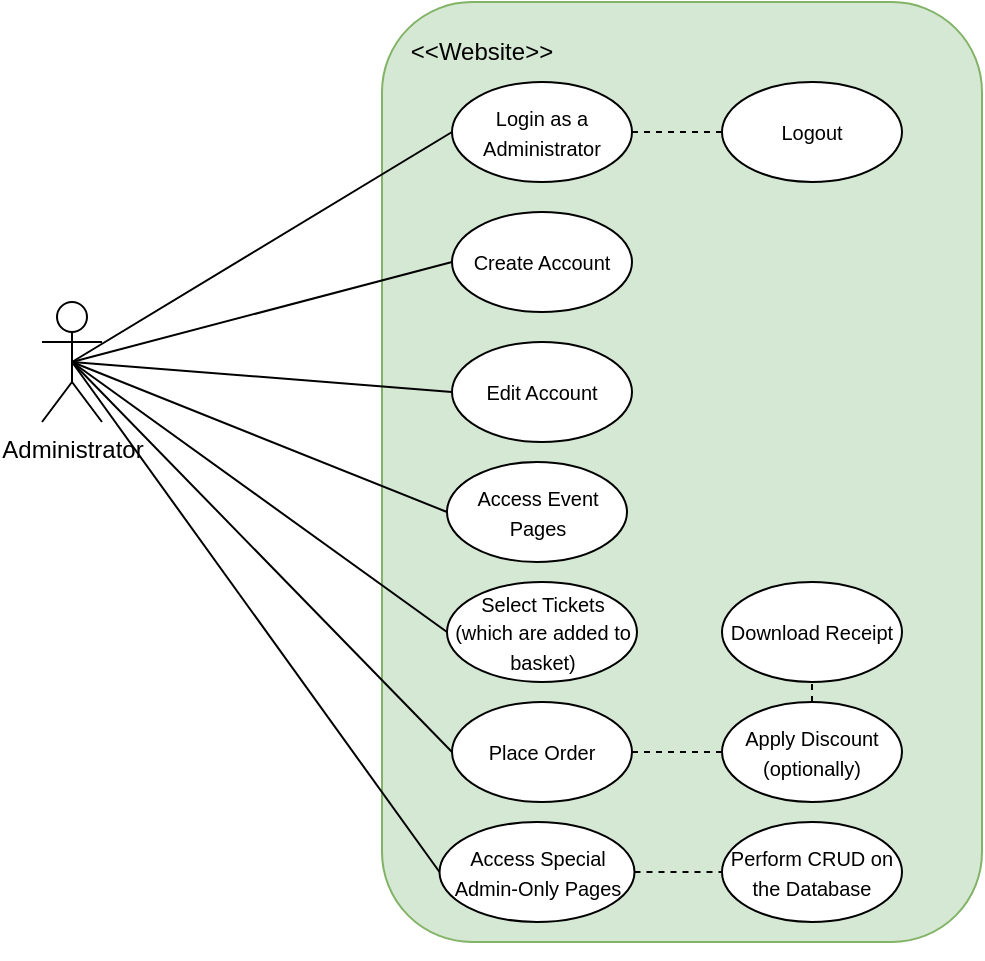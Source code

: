 <mxfile version="22.1.7" type="device">
  <diagram name="Page-1" id="M4MDFa5sSMsEJrdapGiB">
    <mxGraphModel dx="869" dy="479" grid="1" gridSize="10" guides="1" tooltips="1" connect="1" arrows="1" fold="1" page="1" pageScale="1" pageWidth="850" pageHeight="1100" math="0" shadow="0">
      <root>
        <mxCell id="0" />
        <mxCell id="1" parent="0" />
        <mxCell id="NOS_KkqrvJjTrkYH_-k0-1" value="Administrator" style="shape=umlActor;verticalLabelPosition=bottom;verticalAlign=top;html=1;" parent="1" vertex="1">
          <mxGeometry x="130" y="440" width="30" height="60" as="geometry" />
        </mxCell>
        <mxCell id="NOS_KkqrvJjTrkYH_-k0-2" value="" style="rounded=1;whiteSpace=wrap;html=1;fillColor=#d5e8d4;strokeColor=#82b366;" parent="1" vertex="1">
          <mxGeometry x="300" y="290" width="300" height="470" as="geometry" />
        </mxCell>
        <mxCell id="NOS_KkqrvJjTrkYH_-k0-3" value="&lt;font style=&quot;font-size: 10px;&quot;&gt;Login as a Administrator&lt;/font&gt;" style="ellipse;whiteSpace=wrap;html=1;" parent="1" vertex="1">
          <mxGeometry x="335" y="330" width="90" height="50" as="geometry" />
        </mxCell>
        <mxCell id="NOS_KkqrvJjTrkYH_-k0-5" value="" style="endArrow=none;html=1;rounded=0;exitX=0.5;exitY=0.5;exitDx=0;exitDy=0;exitPerimeter=0;entryX=0;entryY=0.5;entryDx=0;entryDy=0;" parent="1" source="NOS_KkqrvJjTrkYH_-k0-1" target="NOS_KkqrvJjTrkYH_-k0-3" edge="1">
          <mxGeometry width="50" height="50" relative="1" as="geometry">
            <mxPoint x="320" y="510" as="sourcePoint" />
            <mxPoint x="370" y="460" as="targetPoint" />
          </mxGeometry>
        </mxCell>
        <mxCell id="NOS_KkqrvJjTrkYH_-k0-12" value="&amp;lt;&amp;lt;Website&amp;gt;&amp;gt;" style="text;html=1;strokeColor=none;fillColor=none;align=center;verticalAlign=middle;whiteSpace=wrap;rounded=0;" parent="1" vertex="1">
          <mxGeometry x="320" y="300" width="60" height="30" as="geometry" />
        </mxCell>
        <mxCell id="NOS_KkqrvJjTrkYH_-k0-15" value="&lt;font style=&quot;font-size: 10px;&quot;&gt;Access Event Pages&lt;/font&gt;" style="ellipse;whiteSpace=wrap;html=1;" parent="1" vertex="1">
          <mxGeometry x="332.5" y="520" width="90" height="50" as="geometry" />
        </mxCell>
        <mxCell id="NOS_KkqrvJjTrkYH_-k0-16" value="&lt;font style=&quot;font-size: 10px;&quot;&gt;Select Tickets (which are added to basket)&lt;/font&gt;" style="ellipse;whiteSpace=wrap;html=1;" parent="1" vertex="1">
          <mxGeometry x="332.5" y="580" width="95" height="50" as="geometry" />
        </mxCell>
        <mxCell id="NOS_KkqrvJjTrkYH_-k0-17" value="&lt;font style=&quot;font-size: 10px;&quot;&gt;Logout&lt;/font&gt;" style="ellipse;whiteSpace=wrap;html=1;" parent="1" vertex="1">
          <mxGeometry x="470" y="330" width="90" height="50" as="geometry" />
        </mxCell>
        <mxCell id="NOS_KkqrvJjTrkYH_-k0-18" value="&lt;font style=&quot;font-size: 10px;&quot;&gt;Download Receipt&lt;/font&gt;" style="ellipse;whiteSpace=wrap;html=1;" parent="1" vertex="1">
          <mxGeometry x="470" y="580" width="90" height="50" as="geometry" />
        </mxCell>
        <mxCell id="NOS_KkqrvJjTrkYH_-k0-19" value="&lt;font style=&quot;font-size: 10px;&quot;&gt;Place Order&lt;/font&gt;" style="ellipse;whiteSpace=wrap;html=1;" parent="1" vertex="1">
          <mxGeometry x="335" y="640" width="90" height="50" as="geometry" />
        </mxCell>
        <mxCell id="NOS_KkqrvJjTrkYH_-k0-23" value="" style="endArrow=none;html=1;rounded=0;exitX=0.5;exitY=0.5;exitDx=0;exitDy=0;exitPerimeter=0;entryX=0;entryY=0.5;entryDx=0;entryDy=0;" parent="1" source="NOS_KkqrvJjTrkYH_-k0-1" target="NOS_KkqrvJjTrkYH_-k0-15" edge="1">
          <mxGeometry width="50" height="50" relative="1" as="geometry">
            <mxPoint x="155" y="480" as="sourcePoint" />
            <mxPoint x="334" y="425" as="targetPoint" />
          </mxGeometry>
        </mxCell>
        <mxCell id="NOS_KkqrvJjTrkYH_-k0-24" value="" style="endArrow=none;html=1;rounded=0;exitX=0.5;exitY=0.5;exitDx=0;exitDy=0;exitPerimeter=0;entryX=0;entryY=0.5;entryDx=0;entryDy=0;" parent="1" source="NOS_KkqrvJjTrkYH_-k0-1" target="NOS_KkqrvJjTrkYH_-k0-16" edge="1">
          <mxGeometry width="50" height="50" relative="1" as="geometry">
            <mxPoint x="320" y="510" as="sourcePoint" />
            <mxPoint x="370" y="460" as="targetPoint" />
          </mxGeometry>
        </mxCell>
        <mxCell id="NOS_KkqrvJjTrkYH_-k0-25" value="" style="endArrow=none;html=1;rounded=0;exitX=0.5;exitY=0.5;exitDx=0;exitDy=0;exitPerimeter=0;entryX=0;entryY=0.5;entryDx=0;entryDy=0;" parent="1" source="NOS_KkqrvJjTrkYH_-k0-1" target="NOS_KkqrvJjTrkYH_-k0-19" edge="1">
          <mxGeometry width="50" height="50" relative="1" as="geometry">
            <mxPoint x="110" y="660" as="sourcePoint" />
            <mxPoint x="160" y="610" as="targetPoint" />
          </mxGeometry>
        </mxCell>
        <mxCell id="NOS_KkqrvJjTrkYH_-k0-26" value="" style="endArrow=none;dashed=1;html=1;rounded=0;exitX=1;exitY=0.5;exitDx=0;exitDy=0;entryX=0;entryY=0.5;entryDx=0;entryDy=0;" parent="1" source="NOS_KkqrvJjTrkYH_-k0-3" target="NOS_KkqrvJjTrkYH_-k0-17" edge="1">
          <mxGeometry width="50" height="50" relative="1" as="geometry">
            <mxPoint x="320" y="510" as="sourcePoint" />
            <mxPoint x="370" y="460" as="targetPoint" />
          </mxGeometry>
        </mxCell>
        <mxCell id="NOS_KkqrvJjTrkYH_-k0-27" value="" style="endArrow=none;dashed=1;html=1;rounded=0;exitX=1;exitY=0.5;exitDx=0;exitDy=0;entryX=0;entryY=0.5;entryDx=0;entryDy=0;" parent="1" source="NOS_KkqrvJjTrkYH_-k0-19" target="NOS_KkqrvJjTrkYH_-k0-35" edge="1">
          <mxGeometry width="50" height="50" relative="1" as="geometry">
            <mxPoint x="435" y="365" as="sourcePoint" />
            <mxPoint x="480" y="365" as="targetPoint" />
          </mxGeometry>
        </mxCell>
        <mxCell id="NOS_KkqrvJjTrkYH_-k0-29" value="&lt;font style=&quot;font-size: 10px;&quot;&gt;Create Account&lt;/font&gt;" style="ellipse;whiteSpace=wrap;html=1;" parent="1" vertex="1">
          <mxGeometry x="335" y="395" width="90" height="50" as="geometry" />
        </mxCell>
        <mxCell id="NOS_KkqrvJjTrkYH_-k0-30" value="&lt;font style=&quot;font-size: 10px;&quot;&gt;Edit Account&lt;/font&gt;" style="ellipse;whiteSpace=wrap;html=1;" parent="1" vertex="1">
          <mxGeometry x="335" y="460" width="90" height="50" as="geometry" />
        </mxCell>
        <mxCell id="NOS_KkqrvJjTrkYH_-k0-32" style="edgeStyle=orthogonalEdgeStyle;rounded=0;orthogonalLoop=1;jettySize=auto;html=1;exitX=0.5;exitY=1;exitDx=0;exitDy=0;" parent="1" source="NOS_KkqrvJjTrkYH_-k0-2" target="NOS_KkqrvJjTrkYH_-k0-2" edge="1">
          <mxGeometry relative="1" as="geometry" />
        </mxCell>
        <mxCell id="NOS_KkqrvJjTrkYH_-k0-33" value="" style="endArrow=none;html=1;rounded=0;exitX=0.5;exitY=0.5;exitDx=0;exitDy=0;exitPerimeter=0;entryX=0;entryY=0.5;entryDx=0;entryDy=0;" parent="1" source="NOS_KkqrvJjTrkYH_-k0-1" target="NOS_KkqrvJjTrkYH_-k0-29" edge="1">
          <mxGeometry width="50" height="50" relative="1" as="geometry">
            <mxPoint x="155" y="480" as="sourcePoint" />
            <mxPoint x="345" y="495" as="targetPoint" />
          </mxGeometry>
        </mxCell>
        <mxCell id="NOS_KkqrvJjTrkYH_-k0-34" value="" style="endArrow=none;html=1;rounded=0;exitX=0.5;exitY=0.5;exitDx=0;exitDy=0;exitPerimeter=0;entryX=0;entryY=0.5;entryDx=0;entryDy=0;" parent="1" source="NOS_KkqrvJjTrkYH_-k0-1" target="NOS_KkqrvJjTrkYH_-k0-30" edge="1">
          <mxGeometry width="50" height="50" relative="1" as="geometry">
            <mxPoint x="155" y="480" as="sourcePoint" />
            <mxPoint x="343" y="625" as="targetPoint" />
          </mxGeometry>
        </mxCell>
        <mxCell id="NOS_KkqrvJjTrkYH_-k0-35" value="&lt;font style=&quot;font-size: 10px;&quot;&gt;Apply Discount (optionally)&lt;/font&gt;" style="ellipse;whiteSpace=wrap;html=1;" parent="1" vertex="1">
          <mxGeometry x="470" y="640" width="90" height="50" as="geometry" />
        </mxCell>
        <mxCell id="NOS_KkqrvJjTrkYH_-k0-36" value="" style="endArrow=none;dashed=1;html=1;rounded=0;entryX=0.5;entryY=1;entryDx=0;entryDy=0;" parent="1" target="NOS_KkqrvJjTrkYH_-k0-18" edge="1">
          <mxGeometry width="50" height="50" relative="1" as="geometry">
            <mxPoint x="515" y="640" as="sourcePoint" />
            <mxPoint x="480" y="675" as="targetPoint" />
          </mxGeometry>
        </mxCell>
        <mxCell id="F9x6jEX-kzqbzQCsY4vy-2" value="&lt;font style=&quot;font-size: 10px;&quot;&gt;Access Special Admin-Only Pages&lt;/font&gt;" style="ellipse;whiteSpace=wrap;html=1;" vertex="1" parent="1">
          <mxGeometry x="328.75" y="700" width="97.5" height="50" as="geometry" />
        </mxCell>
        <mxCell id="F9x6jEX-kzqbzQCsY4vy-3" value="&lt;span style=&quot;font-size: 10px;&quot;&gt;Perform CRUD on the Database&lt;/span&gt;" style="ellipse;whiteSpace=wrap;html=1;" vertex="1" parent="1">
          <mxGeometry x="470" y="700" width="90" height="50" as="geometry" />
        </mxCell>
        <mxCell id="F9x6jEX-kzqbzQCsY4vy-5" value="" style="endArrow=none;dashed=1;html=1;rounded=0;exitX=1;exitY=0.5;exitDx=0;exitDy=0;entryX=0;entryY=0.5;entryDx=0;entryDy=0;" edge="1" parent="1" source="F9x6jEX-kzqbzQCsY4vy-2" target="F9x6jEX-kzqbzQCsY4vy-3">
          <mxGeometry width="50" height="50" relative="1" as="geometry">
            <mxPoint x="435" y="675" as="sourcePoint" />
            <mxPoint x="480" y="675" as="targetPoint" />
          </mxGeometry>
        </mxCell>
        <mxCell id="F9x6jEX-kzqbzQCsY4vy-6" value="" style="endArrow=none;html=1;rounded=0;exitX=0.5;exitY=0.5;exitDx=0;exitDy=0;exitPerimeter=0;entryX=0;entryY=0.5;entryDx=0;entryDy=0;" edge="1" parent="1" source="NOS_KkqrvJjTrkYH_-k0-1" target="F9x6jEX-kzqbzQCsY4vy-2">
          <mxGeometry width="50" height="50" relative="1" as="geometry">
            <mxPoint x="155" y="480" as="sourcePoint" />
            <mxPoint x="345" y="675" as="targetPoint" />
          </mxGeometry>
        </mxCell>
      </root>
    </mxGraphModel>
  </diagram>
</mxfile>
